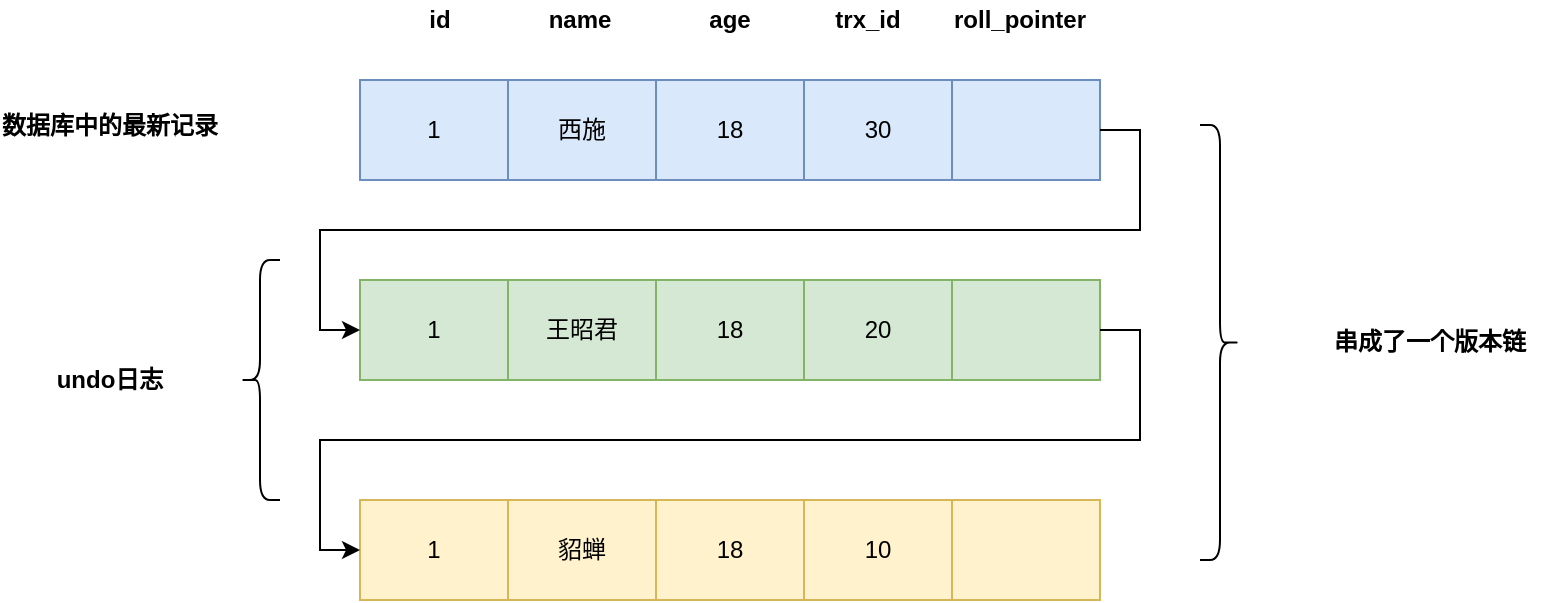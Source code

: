 <mxfile version="14.0.1" type="github">
  <diagram id="lSn9QHW36Qh600Oz0gpU" name="Page-1">
    <mxGraphModel dx="946" dy="538" grid="1" gridSize="10" guides="1" tooltips="1" connect="1" arrows="1" fold="1" page="1" pageScale="1" pageWidth="827" pageHeight="1169" math="0" shadow="0">
      <root>
        <mxCell id="0" />
        <mxCell id="1" parent="0" />
        <mxCell id="kxOCpHjJG9Tw3mA2eaha-43" value="" style="shape=table;html=1;whiteSpace=wrap;startSize=0;container=1;collapsible=0;childLayout=tableLayout;sketch=0;fillColor=#dae8fc;strokeColor=#6c8ebf;" vertex="1" parent="1">
          <mxGeometry x="320" y="160" width="370" height="50" as="geometry" />
        </mxCell>
        <mxCell id="kxOCpHjJG9Tw3mA2eaha-44" value="" style="shape=partialRectangle;html=1;whiteSpace=wrap;collapsible=0;dropTarget=0;pointerEvents=0;fillColor=none;top=0;left=0;bottom=0;right=0;points=[[0,0.5],[1,0.5]];portConstraint=eastwest;" vertex="1" parent="kxOCpHjJG9Tw3mA2eaha-43">
          <mxGeometry width="370" height="50" as="geometry" />
        </mxCell>
        <mxCell id="kxOCpHjJG9Tw3mA2eaha-45" value="1" style="shape=partialRectangle;html=1;whiteSpace=wrap;connectable=0;fillColor=none;top=0;left=0;bottom=0;right=0;overflow=hidden;" vertex="1" parent="kxOCpHjJG9Tw3mA2eaha-44">
          <mxGeometry width="74" height="50" as="geometry" />
        </mxCell>
        <mxCell id="kxOCpHjJG9Tw3mA2eaha-46" value="西施" style="shape=partialRectangle;html=1;whiteSpace=wrap;connectable=0;fillColor=none;top=0;left=0;bottom=0;right=0;overflow=hidden;" vertex="1" parent="kxOCpHjJG9Tw3mA2eaha-44">
          <mxGeometry x="74" width="74" height="50" as="geometry" />
        </mxCell>
        <mxCell id="kxOCpHjJG9Tw3mA2eaha-47" value="18" style="shape=partialRectangle;html=1;whiteSpace=wrap;connectable=0;fillColor=none;top=0;left=0;bottom=0;right=0;overflow=hidden;" vertex="1" parent="kxOCpHjJG9Tw3mA2eaha-44">
          <mxGeometry x="148" width="74" height="50" as="geometry" />
        </mxCell>
        <mxCell id="kxOCpHjJG9Tw3mA2eaha-56" value="30" style="shape=partialRectangle;html=1;whiteSpace=wrap;connectable=0;fillColor=none;top=0;left=0;bottom=0;right=0;overflow=hidden;" vertex="1" parent="kxOCpHjJG9Tw3mA2eaha-44">
          <mxGeometry x="222" width="74" height="50" as="geometry" />
        </mxCell>
        <mxCell id="kxOCpHjJG9Tw3mA2eaha-59" style="shape=partialRectangle;html=1;whiteSpace=wrap;connectable=0;fillColor=none;top=0;left=0;bottom=0;right=0;overflow=hidden;" vertex="1" parent="kxOCpHjJG9Tw3mA2eaha-44">
          <mxGeometry x="296" width="74" height="50" as="geometry" />
        </mxCell>
        <mxCell id="kxOCpHjJG9Tw3mA2eaha-62" value="" style="shape=table;html=1;whiteSpace=wrap;startSize=0;container=1;collapsible=0;childLayout=tableLayout;sketch=0;fillColor=#d5e8d4;strokeColor=#82b366;" vertex="1" parent="1">
          <mxGeometry x="320" y="260" width="370" height="50" as="geometry" />
        </mxCell>
        <mxCell id="kxOCpHjJG9Tw3mA2eaha-63" value="" style="shape=partialRectangle;html=1;whiteSpace=wrap;collapsible=0;dropTarget=0;pointerEvents=0;fillColor=none;top=0;left=0;bottom=0;right=0;points=[[0,0.5],[1,0.5]];portConstraint=eastwest;" vertex="1" parent="kxOCpHjJG9Tw3mA2eaha-62">
          <mxGeometry width="370" height="50" as="geometry" />
        </mxCell>
        <mxCell id="kxOCpHjJG9Tw3mA2eaha-64" value="1" style="shape=partialRectangle;html=1;whiteSpace=wrap;connectable=0;fillColor=none;top=0;left=0;bottom=0;right=0;overflow=hidden;" vertex="1" parent="kxOCpHjJG9Tw3mA2eaha-63">
          <mxGeometry width="74" height="50" as="geometry" />
        </mxCell>
        <mxCell id="kxOCpHjJG9Tw3mA2eaha-65" value="王昭君" style="shape=partialRectangle;html=1;whiteSpace=wrap;connectable=0;fillColor=none;top=0;left=0;bottom=0;right=0;overflow=hidden;" vertex="1" parent="kxOCpHjJG9Tw3mA2eaha-63">
          <mxGeometry x="74" width="74" height="50" as="geometry" />
        </mxCell>
        <mxCell id="kxOCpHjJG9Tw3mA2eaha-66" value="18" style="shape=partialRectangle;html=1;whiteSpace=wrap;connectable=0;fillColor=none;top=0;left=0;bottom=0;right=0;overflow=hidden;" vertex="1" parent="kxOCpHjJG9Tw3mA2eaha-63">
          <mxGeometry x="148" width="74" height="50" as="geometry" />
        </mxCell>
        <mxCell id="kxOCpHjJG9Tw3mA2eaha-67" value="20" style="shape=partialRectangle;html=1;whiteSpace=wrap;connectable=0;fillColor=none;top=0;left=0;bottom=0;right=0;overflow=hidden;" vertex="1" parent="kxOCpHjJG9Tw3mA2eaha-63">
          <mxGeometry x="222" width="74" height="50" as="geometry" />
        </mxCell>
        <mxCell id="kxOCpHjJG9Tw3mA2eaha-68" style="shape=partialRectangle;html=1;whiteSpace=wrap;connectable=0;fillColor=none;top=0;left=0;bottom=0;right=0;overflow=hidden;" vertex="1" parent="kxOCpHjJG9Tw3mA2eaha-63">
          <mxGeometry x="296" width="74" height="50" as="geometry" />
        </mxCell>
        <mxCell id="kxOCpHjJG9Tw3mA2eaha-69" value="" style="shape=table;html=1;whiteSpace=wrap;startSize=0;container=1;collapsible=0;childLayout=tableLayout;sketch=0;fillColor=#fff2cc;strokeColor=#d6b656;" vertex="1" parent="1">
          <mxGeometry x="320" y="370" width="370" height="50" as="geometry" />
        </mxCell>
        <mxCell id="kxOCpHjJG9Tw3mA2eaha-70" value="" style="shape=partialRectangle;html=1;whiteSpace=wrap;collapsible=0;dropTarget=0;pointerEvents=0;fillColor=none;top=0;left=0;bottom=0;right=0;points=[[0,0.5],[1,0.5]];portConstraint=eastwest;" vertex="1" parent="kxOCpHjJG9Tw3mA2eaha-69">
          <mxGeometry width="370" height="50" as="geometry" />
        </mxCell>
        <mxCell id="kxOCpHjJG9Tw3mA2eaha-71" value="1" style="shape=partialRectangle;html=1;whiteSpace=wrap;connectable=0;fillColor=none;top=0;left=0;bottom=0;right=0;overflow=hidden;" vertex="1" parent="kxOCpHjJG9Tw3mA2eaha-70">
          <mxGeometry width="74" height="50" as="geometry" />
        </mxCell>
        <mxCell id="kxOCpHjJG9Tw3mA2eaha-72" value="貂蝉" style="shape=partialRectangle;html=1;whiteSpace=wrap;connectable=0;fillColor=none;top=0;left=0;bottom=0;right=0;overflow=hidden;" vertex="1" parent="kxOCpHjJG9Tw3mA2eaha-70">
          <mxGeometry x="74" width="74" height="50" as="geometry" />
        </mxCell>
        <mxCell id="kxOCpHjJG9Tw3mA2eaha-73" value="18" style="shape=partialRectangle;html=1;whiteSpace=wrap;connectable=0;fillColor=none;top=0;left=0;bottom=0;right=0;overflow=hidden;" vertex="1" parent="kxOCpHjJG9Tw3mA2eaha-70">
          <mxGeometry x="148" width="74" height="50" as="geometry" />
        </mxCell>
        <mxCell id="kxOCpHjJG9Tw3mA2eaha-74" value="10" style="shape=partialRectangle;html=1;whiteSpace=wrap;connectable=0;fillColor=none;top=0;left=0;bottom=0;right=0;overflow=hidden;" vertex="1" parent="kxOCpHjJG9Tw3mA2eaha-70">
          <mxGeometry x="222" width="74" height="50" as="geometry" />
        </mxCell>
        <mxCell id="kxOCpHjJG9Tw3mA2eaha-75" style="shape=partialRectangle;html=1;whiteSpace=wrap;connectable=0;fillColor=none;top=0;left=0;bottom=0;right=0;overflow=hidden;" vertex="1" parent="kxOCpHjJG9Tw3mA2eaha-70">
          <mxGeometry x="296" width="74" height="50" as="geometry" />
        </mxCell>
        <mxCell id="kxOCpHjJG9Tw3mA2eaha-82" style="edgeStyle=orthogonalEdgeStyle;rounded=0;orthogonalLoop=1;jettySize=auto;html=1;exitX=1;exitY=0.5;exitDx=0;exitDy=0;entryX=0;entryY=0.5;entryDx=0;entryDy=0;sketch=0;shadow=0;" edge="1" parent="1" source="kxOCpHjJG9Tw3mA2eaha-44" target="kxOCpHjJG9Tw3mA2eaha-63">
          <mxGeometry relative="1" as="geometry" />
        </mxCell>
        <mxCell id="kxOCpHjJG9Tw3mA2eaha-83" style="edgeStyle=orthogonalEdgeStyle;rounded=0;orthogonalLoop=1;jettySize=auto;html=1;exitX=1;exitY=0.5;exitDx=0;exitDy=0;entryX=0;entryY=0.5;entryDx=0;entryDy=0;sketch=0;shadow=0;" edge="1" parent="1" source="kxOCpHjJG9Tw3mA2eaha-63" target="kxOCpHjJG9Tw3mA2eaha-70">
          <mxGeometry relative="1" as="geometry" />
        </mxCell>
        <mxCell id="kxOCpHjJG9Tw3mA2eaha-84" value="&lt;b&gt;id&lt;/b&gt;" style="text;html=1;strokeColor=none;fillColor=none;align=center;verticalAlign=middle;whiteSpace=wrap;rounded=0;sketch=0;" vertex="1" parent="1">
          <mxGeometry x="340" y="120" width="40" height="20" as="geometry" />
        </mxCell>
        <mxCell id="kxOCpHjJG9Tw3mA2eaha-86" value="&lt;b&gt;name&lt;/b&gt;" style="text;html=1;strokeColor=none;fillColor=none;align=center;verticalAlign=middle;whiteSpace=wrap;rounded=0;sketch=0;" vertex="1" parent="1">
          <mxGeometry x="410" y="120" width="40" height="20" as="geometry" />
        </mxCell>
        <mxCell id="kxOCpHjJG9Tw3mA2eaha-87" value="&lt;b&gt;age&lt;/b&gt;" style="text;html=1;strokeColor=none;fillColor=none;align=center;verticalAlign=middle;whiteSpace=wrap;rounded=0;sketch=0;" vertex="1" parent="1">
          <mxGeometry x="485" y="120" width="40" height="20" as="geometry" />
        </mxCell>
        <mxCell id="kxOCpHjJG9Tw3mA2eaha-88" value="&lt;b&gt;trx_id&lt;/b&gt;" style="text;html=1;strokeColor=none;fillColor=none;align=center;verticalAlign=middle;whiteSpace=wrap;rounded=0;sketch=0;" vertex="1" parent="1">
          <mxGeometry x="554" y="120" width="40" height="20" as="geometry" />
        </mxCell>
        <mxCell id="kxOCpHjJG9Tw3mA2eaha-89" value="&lt;b&gt;roll_pointer&lt;/b&gt;" style="text;html=1;strokeColor=none;fillColor=none;align=center;verticalAlign=middle;whiteSpace=wrap;rounded=0;sketch=0;" vertex="1" parent="1">
          <mxGeometry x="630" y="120" width="40" height="20" as="geometry" />
        </mxCell>
        <mxCell id="kxOCpHjJG9Tw3mA2eaha-90" value="" style="shape=curlyBracket;whiteSpace=wrap;html=1;rounded=1;sketch=0;" vertex="1" parent="1">
          <mxGeometry x="260" y="250" width="20" height="120" as="geometry" />
        </mxCell>
        <mxCell id="kxOCpHjJG9Tw3mA2eaha-91" value="&lt;b&gt;数据库中的最新记录&lt;/b&gt;" style="text;html=1;strokeColor=none;fillColor=none;align=center;verticalAlign=middle;whiteSpace=wrap;rounded=0;sketch=0;" vertex="1" parent="1">
          <mxGeometry x="140" y="175" width="110" height="15" as="geometry" />
        </mxCell>
        <mxCell id="kxOCpHjJG9Tw3mA2eaha-92" value="&lt;b&gt;undo日志&lt;/b&gt;" style="text;html=1;strokeColor=none;fillColor=none;align=center;verticalAlign=middle;whiteSpace=wrap;rounded=0;sketch=0;" vertex="1" parent="1">
          <mxGeometry x="140" y="302.5" width="110" height="15" as="geometry" />
        </mxCell>
        <mxCell id="kxOCpHjJG9Tw3mA2eaha-93" value="" style="shape=curlyBracket;whiteSpace=wrap;html=1;rounded=1;sketch=0;direction=west;" vertex="1" parent="1">
          <mxGeometry x="740" y="182.5" width="20" height="217.5" as="geometry" />
        </mxCell>
        <mxCell id="kxOCpHjJG9Tw3mA2eaha-94" value="&lt;b&gt;串成了一个版本链&lt;/b&gt;" style="text;html=1;strokeColor=none;fillColor=none;align=center;verticalAlign=middle;whiteSpace=wrap;rounded=0;sketch=0;" vertex="1" parent="1">
          <mxGeometry x="800" y="283.75" width="110" height="15" as="geometry" />
        </mxCell>
      </root>
    </mxGraphModel>
  </diagram>
</mxfile>
